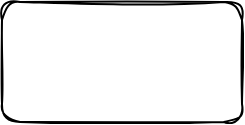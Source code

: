 <mxfile version="20.0.3" type="github">
  <diagram id="WxczZYbh0F2t3eG0Buou" name="Page-1">
    <mxGraphModel dx="1018" dy="664" grid="1" gridSize="10" guides="1" tooltips="1" connect="1" arrows="1" fold="1" page="1" pageScale="1" pageWidth="827" pageHeight="1169" math="0" shadow="0">
      <root>
        <mxCell id="0" />
        <mxCell id="1" parent="0" />
        <mxCell id="sNd12ONm3ZGXmxJ7QvoL-1" value="" style="rounded=1;whiteSpace=wrap;html=1;sketch=1;" vertex="1" parent="1">
          <mxGeometry x="140" y="170" width="120" height="60" as="geometry" />
        </mxCell>
      </root>
    </mxGraphModel>
  </diagram>
</mxfile>

